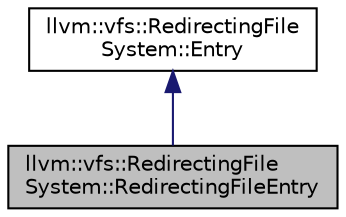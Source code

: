 digraph "llvm::vfs::RedirectingFileSystem::RedirectingFileEntry"
{
 // LATEX_PDF_SIZE
  bgcolor="transparent";
  edge [fontname="Helvetica",fontsize="10",labelfontname="Helvetica",labelfontsize="10"];
  node [fontname="Helvetica",fontsize="10",shape="box"];
  Node1 [label="llvm::vfs::RedirectingFile\lSystem::RedirectingFileEntry",height=0.2,width=0.4,color="black", fillcolor="grey75", style="filled", fontcolor="black",tooltip=" "];
  Node2 -> Node1 [dir="back",color="midnightblue",fontsize="10",style="solid",fontname="Helvetica"];
  Node2 [label="llvm::vfs::RedirectingFile\lSystem::Entry",height=0.2,width=0.4,color="black",URL="$classllvm_1_1vfs_1_1RedirectingFileSystem_1_1Entry.html",tooltip="A single file or directory in the VFS."];
}
